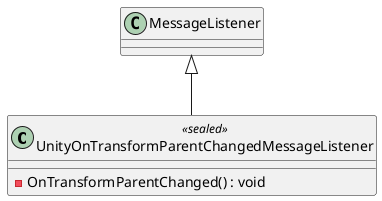 @startuml
class UnityOnTransformParentChangedMessageListener <<sealed>> {
    - OnTransformParentChanged() : void
}
MessageListener <|-- UnityOnTransformParentChangedMessageListener
@enduml
